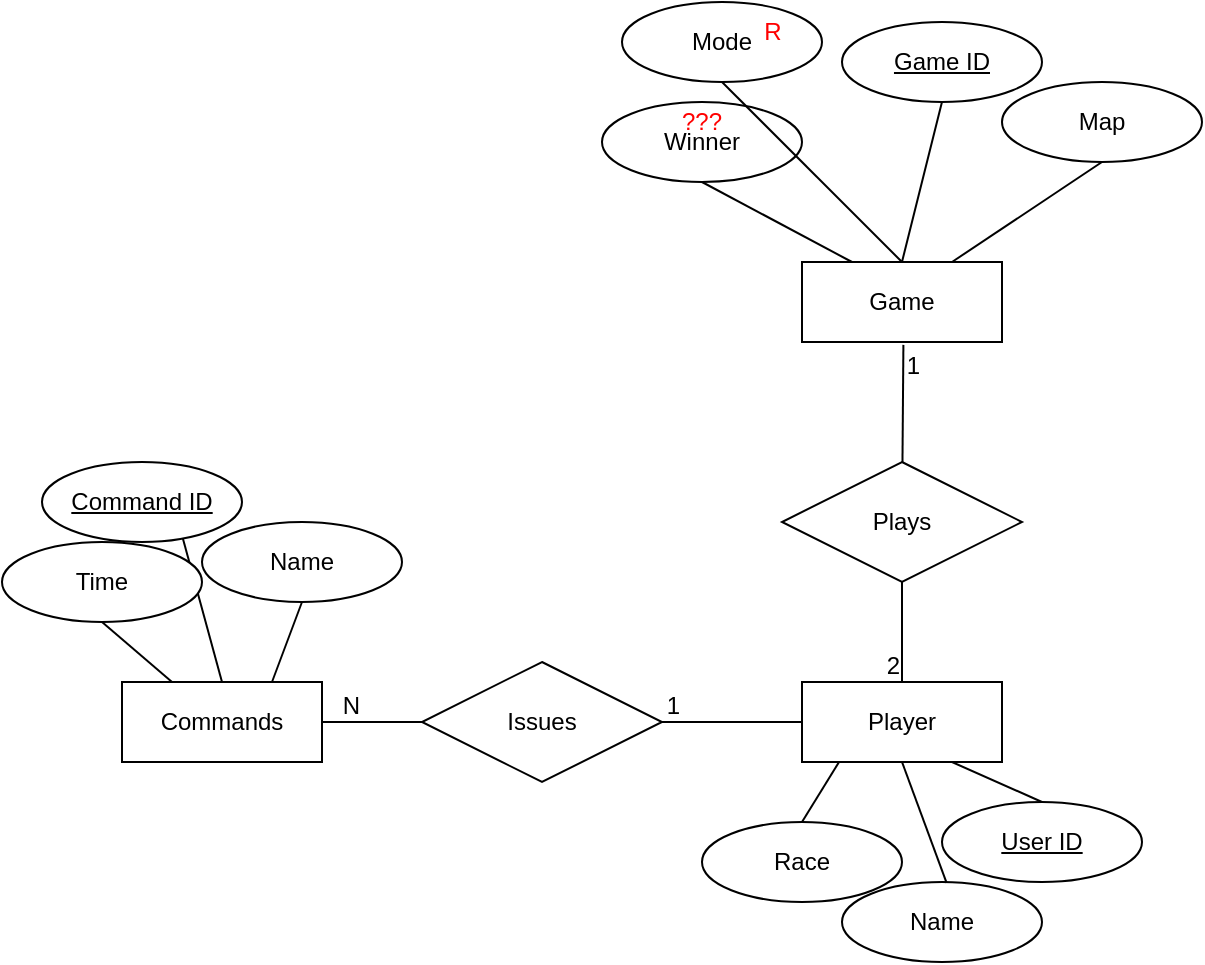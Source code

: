 <mxfile version="23.1.4" type="device">
  <diagram name="Page-1" id="X7U7XmmsiUPy_XRZdGFy">
    <mxGraphModel dx="1126" dy="148" grid="1" gridSize="10" guides="1" tooltips="1" connect="1" arrows="1" fold="1" page="1" pageScale="1" pageWidth="850" pageHeight="1100" math="0" shadow="0">
      <root>
        <mxCell id="0" />
        <mxCell id="1" parent="0" />
        <mxCell id="jzHRQoXUFeUBqIr0erLN-62" value="" style="endArrow=none;html=1;rounded=0;exitX=0.5;exitY=0;exitDx=0;exitDy=0;entryX=0.702;entryY=0.935;entryDx=0;entryDy=0;entryPerimeter=0;" edge="1" parent="1" source="jzHRQoXUFeUBqIr0erLN-36" target="jzHRQoXUFeUBqIr0erLN-61">
          <mxGeometry relative="1" as="geometry">
            <mxPoint x="-260" y="540" as="sourcePoint" />
            <mxPoint x="-225" y="570" as="targetPoint" />
          </mxGeometry>
        </mxCell>
        <mxCell id="jzHRQoXUFeUBqIr0erLN-61" value="Command ID" style="ellipse;whiteSpace=wrap;html=1;align=center;fontStyle=4;" vertex="1" parent="1">
          <mxGeometry x="-300" y="450" width="100" height="40" as="geometry" />
        </mxCell>
        <mxCell id="jzHRQoXUFeUBqIr0erLN-2" value="Player" style="whiteSpace=wrap;html=1;align=center;" vertex="1" parent="1">
          <mxGeometry x="80" y="560" width="100" height="40" as="geometry" />
        </mxCell>
        <mxCell id="jzHRQoXUFeUBqIr0erLN-4" value="Game" style="whiteSpace=wrap;html=1;align=center;" vertex="1" parent="1">
          <mxGeometry x="80" y="350" width="100" height="40" as="geometry" />
        </mxCell>
        <mxCell id="jzHRQoXUFeUBqIr0erLN-12" value="Plays" style="shape=rhombus;perimeter=rhombusPerimeter;whiteSpace=wrap;html=1;align=center;" vertex="1" parent="1">
          <mxGeometry x="70" y="450" width="120" height="60" as="geometry" />
        </mxCell>
        <mxCell id="jzHRQoXUFeUBqIr0erLN-18" value="" style="endArrow=none;html=1;rounded=0;exitX=0.5;exitY=1;exitDx=0;exitDy=0;entryX=0.5;entryY=0;entryDx=0;entryDy=0;" edge="1" parent="1" source="jzHRQoXUFeUBqIr0erLN-12" target="jzHRQoXUFeUBqIr0erLN-2">
          <mxGeometry relative="1" as="geometry">
            <mxPoint x="80" y="540" as="sourcePoint" />
            <mxPoint x="240" y="540" as="targetPoint" />
          </mxGeometry>
        </mxCell>
        <mxCell id="jzHRQoXUFeUBqIr0erLN-19" value="2" style="resizable=0;html=1;whiteSpace=wrap;align=right;verticalAlign=bottom;" connectable="0" vertex="1" parent="jzHRQoXUFeUBqIr0erLN-18">
          <mxGeometry x="1" relative="1" as="geometry" />
        </mxCell>
        <mxCell id="jzHRQoXUFeUBqIr0erLN-20" value="" style="endArrow=none;html=1;rounded=0;entryX=0.507;entryY=1.036;entryDx=0;entryDy=0;entryPerimeter=0;" edge="1" parent="1" source="jzHRQoXUFeUBqIr0erLN-12" target="jzHRQoXUFeUBqIr0erLN-4">
          <mxGeometry relative="1" as="geometry">
            <mxPoint y="480" as="sourcePoint" />
            <mxPoint x="160" y="480" as="targetPoint" />
          </mxGeometry>
        </mxCell>
        <mxCell id="jzHRQoXUFeUBqIr0erLN-21" value="1" style="resizable=0;html=1;whiteSpace=wrap;align=right;verticalAlign=bottom;" connectable="0" vertex="1" parent="jzHRQoXUFeUBqIr0erLN-20">
          <mxGeometry x="1" relative="1" as="geometry">
            <mxPoint x="10" y="19" as="offset" />
          </mxGeometry>
        </mxCell>
        <mxCell id="jzHRQoXUFeUBqIr0erLN-24" value="Issues" style="shape=rhombus;perimeter=rhombusPerimeter;whiteSpace=wrap;html=1;align=center;" vertex="1" parent="1">
          <mxGeometry x="-110" y="550" width="120" height="60" as="geometry" />
        </mxCell>
        <mxCell id="jzHRQoXUFeUBqIr0erLN-30" value="" style="endArrow=none;html=1;rounded=0;exitX=0.75;exitY=1;exitDx=0;exitDy=0;entryX=0.5;entryY=0;entryDx=0;entryDy=0;" edge="1" parent="1" source="jzHRQoXUFeUBqIr0erLN-2" target="jzHRQoXUFeUBqIr0erLN-31">
          <mxGeometry relative="1" as="geometry">
            <mxPoint x="165" y="610" as="sourcePoint" />
            <mxPoint x="170" y="660" as="targetPoint" />
          </mxGeometry>
        </mxCell>
        <mxCell id="jzHRQoXUFeUBqIr0erLN-31" value="User ID" style="ellipse;whiteSpace=wrap;html=1;align=center;fontStyle=4;" vertex="1" parent="1">
          <mxGeometry x="150" y="620" width="100" height="40" as="geometry" />
        </mxCell>
        <mxCell id="jzHRQoXUFeUBqIr0erLN-32" value="Name" style="ellipse;whiteSpace=wrap;html=1;align=center;" vertex="1" parent="1">
          <mxGeometry x="100" y="660" width="100" height="40" as="geometry" />
        </mxCell>
        <mxCell id="jzHRQoXUFeUBqIr0erLN-33" value="" style="endArrow=none;html=1;rounded=0;exitX=0.5;exitY=1;exitDx=0;exitDy=0;entryX=0.523;entryY=0.012;entryDx=0;entryDy=0;entryPerimeter=0;" edge="1" parent="1" source="jzHRQoXUFeUBqIr0erLN-2" target="jzHRQoXUFeUBqIr0erLN-32">
          <mxGeometry relative="1" as="geometry">
            <mxPoint x="140" y="610" as="sourcePoint" />
            <mxPoint x="190" y="670" as="targetPoint" />
          </mxGeometry>
        </mxCell>
        <mxCell id="jzHRQoXUFeUBqIr0erLN-34" value="Race" style="ellipse;whiteSpace=wrap;html=1;align=center;" vertex="1" parent="1">
          <mxGeometry x="30" y="630" width="100" height="40" as="geometry" />
        </mxCell>
        <mxCell id="jzHRQoXUFeUBqIr0erLN-35" value="" style="endArrow=none;html=1;rounded=0;exitX=0.186;exitY=0.997;exitDx=0;exitDy=0;entryX=0.5;entryY=0;entryDx=0;entryDy=0;exitPerimeter=0;" edge="1" parent="1" source="jzHRQoXUFeUBqIr0erLN-2" target="jzHRQoXUFeUBqIr0erLN-34">
          <mxGeometry relative="1" as="geometry">
            <mxPoint x="115" y="610" as="sourcePoint" />
            <mxPoint x="272" y="690" as="targetPoint" />
          </mxGeometry>
        </mxCell>
        <mxCell id="jzHRQoXUFeUBqIr0erLN-36" value="Commands" style="whiteSpace=wrap;html=1;align=center;" vertex="1" parent="1">
          <mxGeometry x="-260" y="560" width="100" height="40" as="geometry" />
        </mxCell>
        <mxCell id="jzHRQoXUFeUBqIr0erLN-37" value="Map" style="ellipse;whiteSpace=wrap;html=1;align=center;" vertex="1" parent="1">
          <mxGeometry x="180" y="260" width="100" height="40" as="geometry" />
        </mxCell>
        <mxCell id="jzHRQoXUFeUBqIr0erLN-38" value="" style="endArrow=none;html=1;rounded=0;exitX=0.75;exitY=0;exitDx=0;exitDy=0;entryX=0.5;entryY=1;entryDx=0;entryDy=0;" edge="1" parent="1" source="jzHRQoXUFeUBqIr0erLN-4" target="jzHRQoXUFeUBqIr0erLN-37">
          <mxGeometry relative="1" as="geometry">
            <mxPoint x="60" y="310" as="sourcePoint" />
            <mxPoint x="220" y="310" as="targetPoint" />
          </mxGeometry>
        </mxCell>
        <mxCell id="jzHRQoXUFeUBqIr0erLN-39" value="&lt;u&gt;Game ID&lt;/u&gt;" style="ellipse;whiteSpace=wrap;html=1;align=center;" vertex="1" parent="1">
          <mxGeometry x="100" y="230" width="100" height="40" as="geometry" />
        </mxCell>
        <mxCell id="jzHRQoXUFeUBqIr0erLN-40" value="" style="endArrow=none;html=1;rounded=0;exitX=0.5;exitY=0;exitDx=0;exitDy=0;entryX=0.5;entryY=1;entryDx=0;entryDy=0;" edge="1" parent="1" target="jzHRQoXUFeUBqIr0erLN-39" source="jzHRQoXUFeUBqIr0erLN-4">
          <mxGeometry relative="1" as="geometry">
            <mxPoint x="95" y="340.0" as="sourcePoint" />
            <mxPoint x="130" y="300" as="targetPoint" />
          </mxGeometry>
        </mxCell>
        <mxCell id="jzHRQoXUFeUBqIr0erLN-43" value="" style="endArrow=none;html=1;rounded=0;exitX=0.25;exitY=0;exitDx=0;exitDy=0;entryX=0.5;entryY=1;entryDx=0;entryDy=0;" edge="1" parent="1" source="jzHRQoXUFeUBqIr0erLN-4" target="jzHRQoXUFeUBqIr0erLN-49">
          <mxGeometry relative="1" as="geometry">
            <mxPoint x="140" y="360" as="sourcePoint" />
            <mxPoint x="70" y="300.0" as="targetPoint" />
          </mxGeometry>
        </mxCell>
        <mxCell id="jzHRQoXUFeUBqIr0erLN-49" value="Winner" style="ellipse;whiteSpace=wrap;html=1;align=center;" vertex="1" parent="1">
          <mxGeometry x="-20" y="270" width="100" height="40" as="geometry" />
        </mxCell>
        <mxCell id="jzHRQoXUFeUBqIr0erLN-50" value="&lt;font color=&quot;#ff0000&quot;&gt;???&lt;/font&gt;" style="text;html=1;align=center;verticalAlign=middle;whiteSpace=wrap;rounded=0;" vertex="1" parent="1">
          <mxGeometry y="265" width="60" height="30" as="geometry" />
        </mxCell>
        <mxCell id="jzHRQoXUFeUBqIr0erLN-52" value="Mode" style="ellipse;whiteSpace=wrap;html=1;align=center;" vertex="1" parent="1">
          <mxGeometry x="-10" y="220" width="100" height="40" as="geometry" />
        </mxCell>
        <mxCell id="jzHRQoXUFeUBqIr0erLN-53" value="" style="endArrow=none;html=1;rounded=0;exitX=0.5;exitY=1;exitDx=0;exitDy=0;entryX=0.5;entryY=0;entryDx=0;entryDy=0;" edge="1" parent="1" source="jzHRQoXUFeUBqIr0erLN-52" target="jzHRQoXUFeUBqIr0erLN-4">
          <mxGeometry relative="1" as="geometry">
            <mxPoint x="20" y="360" as="sourcePoint" />
            <mxPoint x="180" y="360" as="targetPoint" />
          </mxGeometry>
        </mxCell>
        <mxCell id="jzHRQoXUFeUBqIr0erLN-54" value="&lt;font color=&quot;#ff0000&quot;&gt;R&lt;/font&gt;" style="text;html=1;align=center;verticalAlign=middle;resizable=0;points=[];autosize=1;strokeColor=none;fillColor=none;" vertex="1" parent="1">
          <mxGeometry x="50" y="220" width="30" height="30" as="geometry" />
        </mxCell>
        <mxCell id="jzHRQoXUFeUBqIr0erLN-55" value="" style="endArrow=none;html=1;rounded=0;entryX=1;entryY=0.5;entryDx=0;entryDy=0;exitX=0;exitY=0.5;exitDx=0;exitDy=0;" edge="1" parent="1" source="jzHRQoXUFeUBqIr0erLN-2" target="jzHRQoXUFeUBqIr0erLN-24">
          <mxGeometry relative="1" as="geometry">
            <mxPoint x="-20" y="630" as="sourcePoint" />
            <mxPoint x="110" y="590" as="targetPoint" />
          </mxGeometry>
        </mxCell>
        <mxCell id="jzHRQoXUFeUBqIr0erLN-56" value="1" style="resizable=0;html=1;whiteSpace=wrap;align=right;verticalAlign=bottom;" connectable="0" vertex="1" parent="jzHRQoXUFeUBqIr0erLN-55">
          <mxGeometry x="1" relative="1" as="geometry">
            <mxPoint x="10" as="offset" />
          </mxGeometry>
        </mxCell>
        <mxCell id="jzHRQoXUFeUBqIr0erLN-57" value="" style="endArrow=none;html=1;rounded=0;entryX=1;entryY=0.5;entryDx=0;entryDy=0;exitX=0;exitY=0.5;exitDx=0;exitDy=0;" edge="1" parent="1" source="jzHRQoXUFeUBqIr0erLN-24" target="jzHRQoXUFeUBqIr0erLN-36">
          <mxGeometry relative="1" as="geometry">
            <mxPoint x="-210" y="610" as="sourcePoint" />
            <mxPoint x="-50" y="610" as="targetPoint" />
          </mxGeometry>
        </mxCell>
        <mxCell id="jzHRQoXUFeUBqIr0erLN-58" value="N" style="resizable=0;html=1;whiteSpace=wrap;align=right;verticalAlign=bottom;" connectable="0" vertex="1" parent="jzHRQoXUFeUBqIr0erLN-57">
          <mxGeometry x="1" relative="1" as="geometry">
            <mxPoint x="20" as="offset" />
          </mxGeometry>
        </mxCell>
        <mxCell id="jzHRQoXUFeUBqIr0erLN-59" value="Time" style="ellipse;whiteSpace=wrap;html=1;align=center;" vertex="1" parent="1">
          <mxGeometry x="-320" y="490" width="100" height="40" as="geometry" />
        </mxCell>
        <mxCell id="jzHRQoXUFeUBqIr0erLN-60" value="" style="endArrow=none;html=1;rounded=0;exitX=0.5;exitY=1;exitDx=0;exitDy=0;entryX=0.25;entryY=0;entryDx=0;entryDy=0;" edge="1" parent="1" source="jzHRQoXUFeUBqIr0erLN-59" target="jzHRQoXUFeUBqIr0erLN-36">
          <mxGeometry relative="1" as="geometry">
            <mxPoint x="-260" y="530" as="sourcePoint" />
            <mxPoint x="-100" y="530" as="targetPoint" />
          </mxGeometry>
        </mxCell>
        <mxCell id="jzHRQoXUFeUBqIr0erLN-63" value="Name" style="ellipse;whiteSpace=wrap;html=1;align=center;" vertex="1" parent="1">
          <mxGeometry x="-220" y="480" width="100" height="40" as="geometry" />
        </mxCell>
        <mxCell id="jzHRQoXUFeUBqIr0erLN-64" value="" style="endArrow=none;html=1;rounded=0;exitX=0.75;exitY=0;exitDx=0;exitDy=0;entryX=0.5;entryY=1;entryDx=0;entryDy=0;" edge="1" parent="1" source="jzHRQoXUFeUBqIr0erLN-36" target="jzHRQoXUFeUBqIr0erLN-63">
          <mxGeometry relative="1" as="geometry">
            <mxPoint x="-260" y="530" as="sourcePoint" />
            <mxPoint x="-100" y="530" as="targetPoint" />
          </mxGeometry>
        </mxCell>
      </root>
    </mxGraphModel>
  </diagram>
</mxfile>
